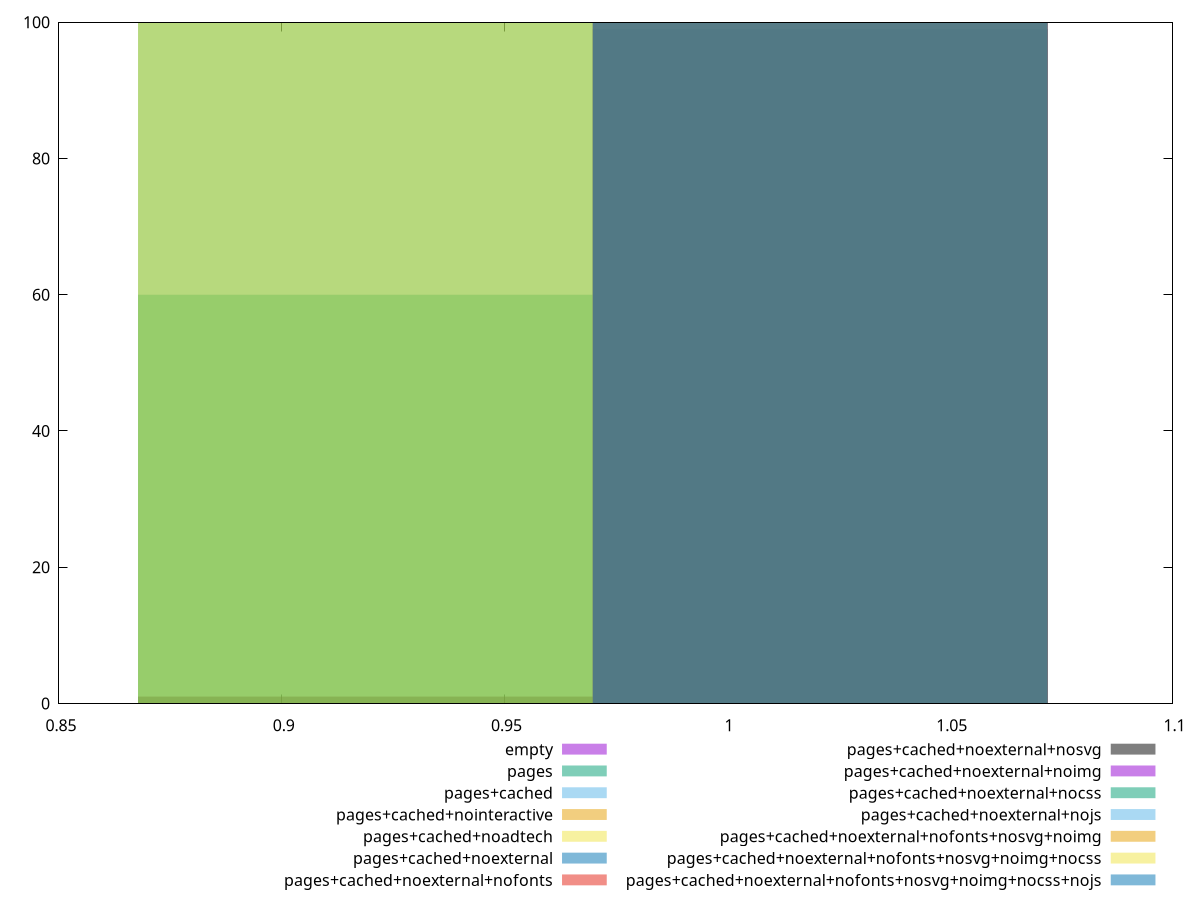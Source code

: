reset
set terminal svg size 640, 620 enhanced background rgb 'white'
set output "reprap/unminified-javascript/comparison/histogram/all_score.svg"

$empty <<EOF
1.0208874164594492 100
EOF

$pages <<EOF
1.0208874164594492 40
0.9187986748135043 60
EOF

$pagesCached <<EOF
1.0208874164594492 100
EOF

$pagesCachedNointeractive <<EOF
1.0208874164594492 100
EOF

$pagesCachedNoadtech <<EOF
1.0208874164594492 100
EOF

$pagesCachedNoexternal <<EOF
1.0208874164594492 100
EOF

$pagesCachedNoexternalNofonts <<EOF
1.0208874164594492 100
EOF

$pagesCachedNoexternalNosvg <<EOF
1.0208874164594492 99
0.9187986748135043 1
EOF

$pagesCachedNoexternalNoimg <<EOF
1.0208874164594492 100
EOF

$pagesCachedNoexternalNocss <<EOF
0.9187986748135043 100
EOF

$pagesCachedNoexternalNojs <<EOF
1.0208874164594492 100
EOF

$pagesCachedNoexternalNofontsNosvgNoimg <<EOF
1.0208874164594492 100
EOF

$pagesCachedNoexternalNofontsNosvgNoimgNocss <<EOF
0.9187986748135043 100
EOF

$pagesCachedNoexternalNofontsNosvgNoimgNocssNojs <<EOF
1.0208874164594492 100
EOF

set key outside below
set boxwidth 0.10208874164594492
set yrange [0:100]
set style fill transparent solid 0.5 noborder

plot \
  $empty title "empty" with boxes, \
  $pages title "pages" with boxes, \
  $pagesCached title "pages+cached" with boxes, \
  $pagesCachedNointeractive title "pages+cached+nointeractive" with boxes, \
  $pagesCachedNoadtech title "pages+cached+noadtech" with boxes, \
  $pagesCachedNoexternal title "pages+cached+noexternal" with boxes, \
  $pagesCachedNoexternalNofonts title "pages+cached+noexternal+nofonts" with boxes, \
  $pagesCachedNoexternalNosvg title "pages+cached+noexternal+nosvg" with boxes, \
  $pagesCachedNoexternalNoimg title "pages+cached+noexternal+noimg" with boxes, \
  $pagesCachedNoexternalNocss title "pages+cached+noexternal+nocss" with boxes, \
  $pagesCachedNoexternalNojs title "pages+cached+noexternal+nojs" with boxes, \
  $pagesCachedNoexternalNofontsNosvgNoimg title "pages+cached+noexternal+nofonts+nosvg+noimg" with boxes, \
  $pagesCachedNoexternalNofontsNosvgNoimgNocss title "pages+cached+noexternal+nofonts+nosvg+noimg+nocss" with boxes, \
  $pagesCachedNoexternalNofontsNosvgNoimgNocssNojs title "pages+cached+noexternal+nofonts+nosvg+noimg+nocss+nojs" with boxes, \


reset